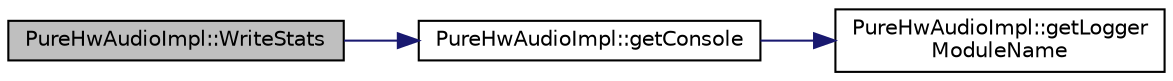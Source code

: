 digraph "PureHwAudioImpl::WriteStats"
{
 // LATEX_PDF_SIZE
  edge [fontname="Helvetica",fontsize="10",labelfontname="Helvetica",labelfontsize="10"];
  node [fontname="Helvetica",fontsize="10",shape=record];
  rankdir="LR";
  Node1 [label="PureHwAudioImpl::WriteStats",height=0.2,width=0.4,color="black", fillcolor="grey75", style="filled", fontcolor="black",tooltip="Writes statistics to the console."];
  Node1 -> Node2 [color="midnightblue",fontsize="10",style="solid",fontname="Helvetica"];
  Node2 [label="PureHwAudioImpl::getConsole",height=0.2,width=0.4,color="black", fillcolor="white", style="filled",URL="$class_pure_hw_audio_impl.html#abf0a93fa46693a05e1285ff250022058",tooltip="Returns access to console preset with logger module name as this class."];
  Node2 -> Node3 [color="midnightblue",fontsize="10",style="solid",fontname="Helvetica"];
  Node3 [label="PureHwAudioImpl::getLogger\lModuleName",height=0.2,width=0.4,color="black", fillcolor="white", style="filled",URL="$class_pure_hw_audio_impl.html#a4fb6fc53112eb79025bb25ff05325cae",tooltip="Returns the logger module name of this class."];
}
